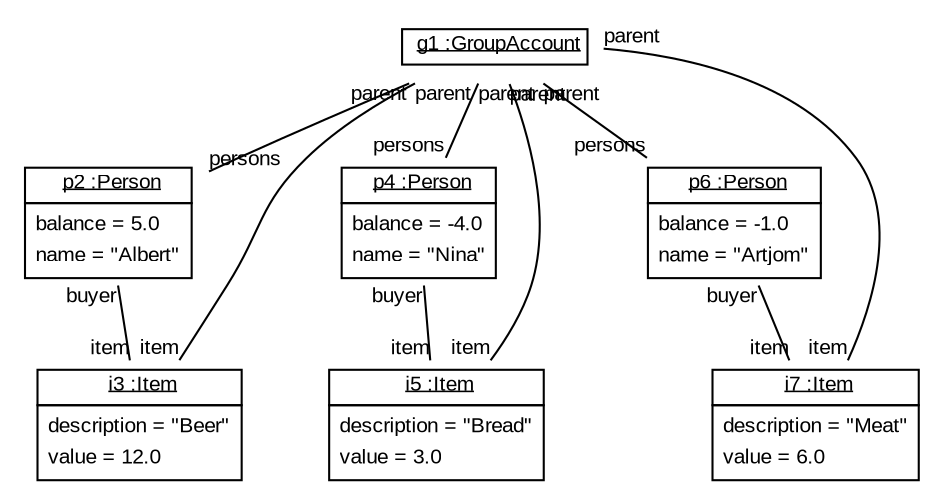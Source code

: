 graph ObjectDiagram {
   node [shape = none, fontsize = 10, fontname = "Arial"];
   edge [fontsize = 10, fontname = "Arial"];
   compound=true;

g1 [label=<<table border='0' cellborder='1' cellspacing='0'> <tr> <td href="../examples/org/sdmlib/examples/groupAccount/model/GroupAccount.java"> <u>g1 :GroupAccount</u></td></tr></table>>];
p2 [label=<<table border='0' cellborder='1' cellspacing='0'> <tr> <td href="../examples/org/sdmlib/examples/groupAccount/model/Person.java"> <u>p2 :Person</u></td></tr><tr><td><table border='0' cellborder='0' cellspacing='0'><tr><td align='left'>balance = 5.0</td></tr><tr><td align='left'>name = "Albert"</td></tr></table></td></tr></table>>];
i3 [label=<<table border='0' cellborder='1' cellspacing='0'> <tr> <td href="../examples/org/sdmlib/examples/groupAccount/model/Item.java"> <u>i3 :Item</u></td></tr><tr><td><table border='0' cellborder='0' cellspacing='0'><tr><td align='left'>description = "Beer"</td></tr><tr><td align='left'>value = 12.0</td></tr></table></td></tr></table>>];
p4 [label=<<table border='0' cellborder='1' cellspacing='0'> <tr> <td href="../examples/org/sdmlib/examples/groupAccount/model/Person.java"> <u>p4 :Person</u></td></tr><tr><td><table border='0' cellborder='0' cellspacing='0'><tr><td align='left'>balance = -4.0</td></tr><tr><td align='left'>name = "Nina"</td></tr></table></td></tr></table>>];
i5 [label=<<table border='0' cellborder='1' cellspacing='0'> <tr> <td href="../examples/org/sdmlib/examples/groupAccount/model/Item.java"> <u>i5 :Item</u></td></tr><tr><td><table border='0' cellborder='0' cellspacing='0'><tr><td align='left'>description = "Bread"</td></tr><tr><td align='left'>value = 3.0</td></tr></table></td></tr></table>>];
p6 [label=<<table border='0' cellborder='1' cellspacing='0'> <tr> <td href="../examples/org/sdmlib/examples/groupAccount/model/Person.java"> <u>p6 :Person</u></td></tr><tr><td><table border='0' cellborder='0' cellspacing='0'><tr><td align='left'>balance = -1.0</td></tr><tr><td align='left'>name = "Artjom"</td></tr></table></td></tr></table>>];
i7 [label=<<table border='0' cellborder='1' cellspacing='0'> <tr> <td href="../examples/org/sdmlib/examples/groupAccount/model/Item.java"> <u>i7 :Item</u></td></tr><tr><td><table border='0' cellborder='0' cellspacing='0'><tr><td align='left'>description = "Meat"</td></tr><tr><td align='left'>value = 6.0</td></tr></table></td></tr></table>>];

g1 -- i3 [headlabel = "item" taillabel = "parent"];
g1 -- i5 [headlabel = "item" taillabel = "parent"];
g1 -- i7 [headlabel = "item" taillabel = "parent"];
g1 -- p2 [headlabel = "persons" taillabel = "parent"];
g1 -- p4 [headlabel = "persons" taillabel = "parent"];
g1 -- p6 [headlabel = "persons" taillabel = "parent"];
p2 -- i3 [headlabel = "item" taillabel = "buyer"];
p4 -- i5 [headlabel = "item" taillabel = "buyer"];
p6 -- i7 [headlabel = "item" taillabel = "buyer"];
}
